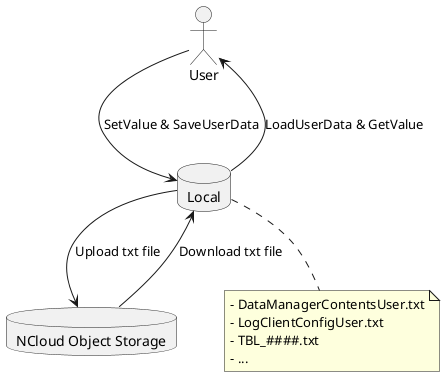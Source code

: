 @startuml
skinparam style strict
 
' Define External Entities
actor "User"
 
' Define Data Stores
database "Local" as DS1
database "NCloud Object Storage" as DS2
 
' Define Data Flows
User --> DS1: SetValue & SaveUserData
DS1 --> DS2: Upload txt file
DS1 --> User: LoadUserData & GetValue
DS2 --> DS1: Download txt file
 
note bottom of DS1
    - DataManagerContentsUser.txt
    - LogClientConfigUser.txt
    - TBL_####.txt
    - ...
end note
 
@enduml